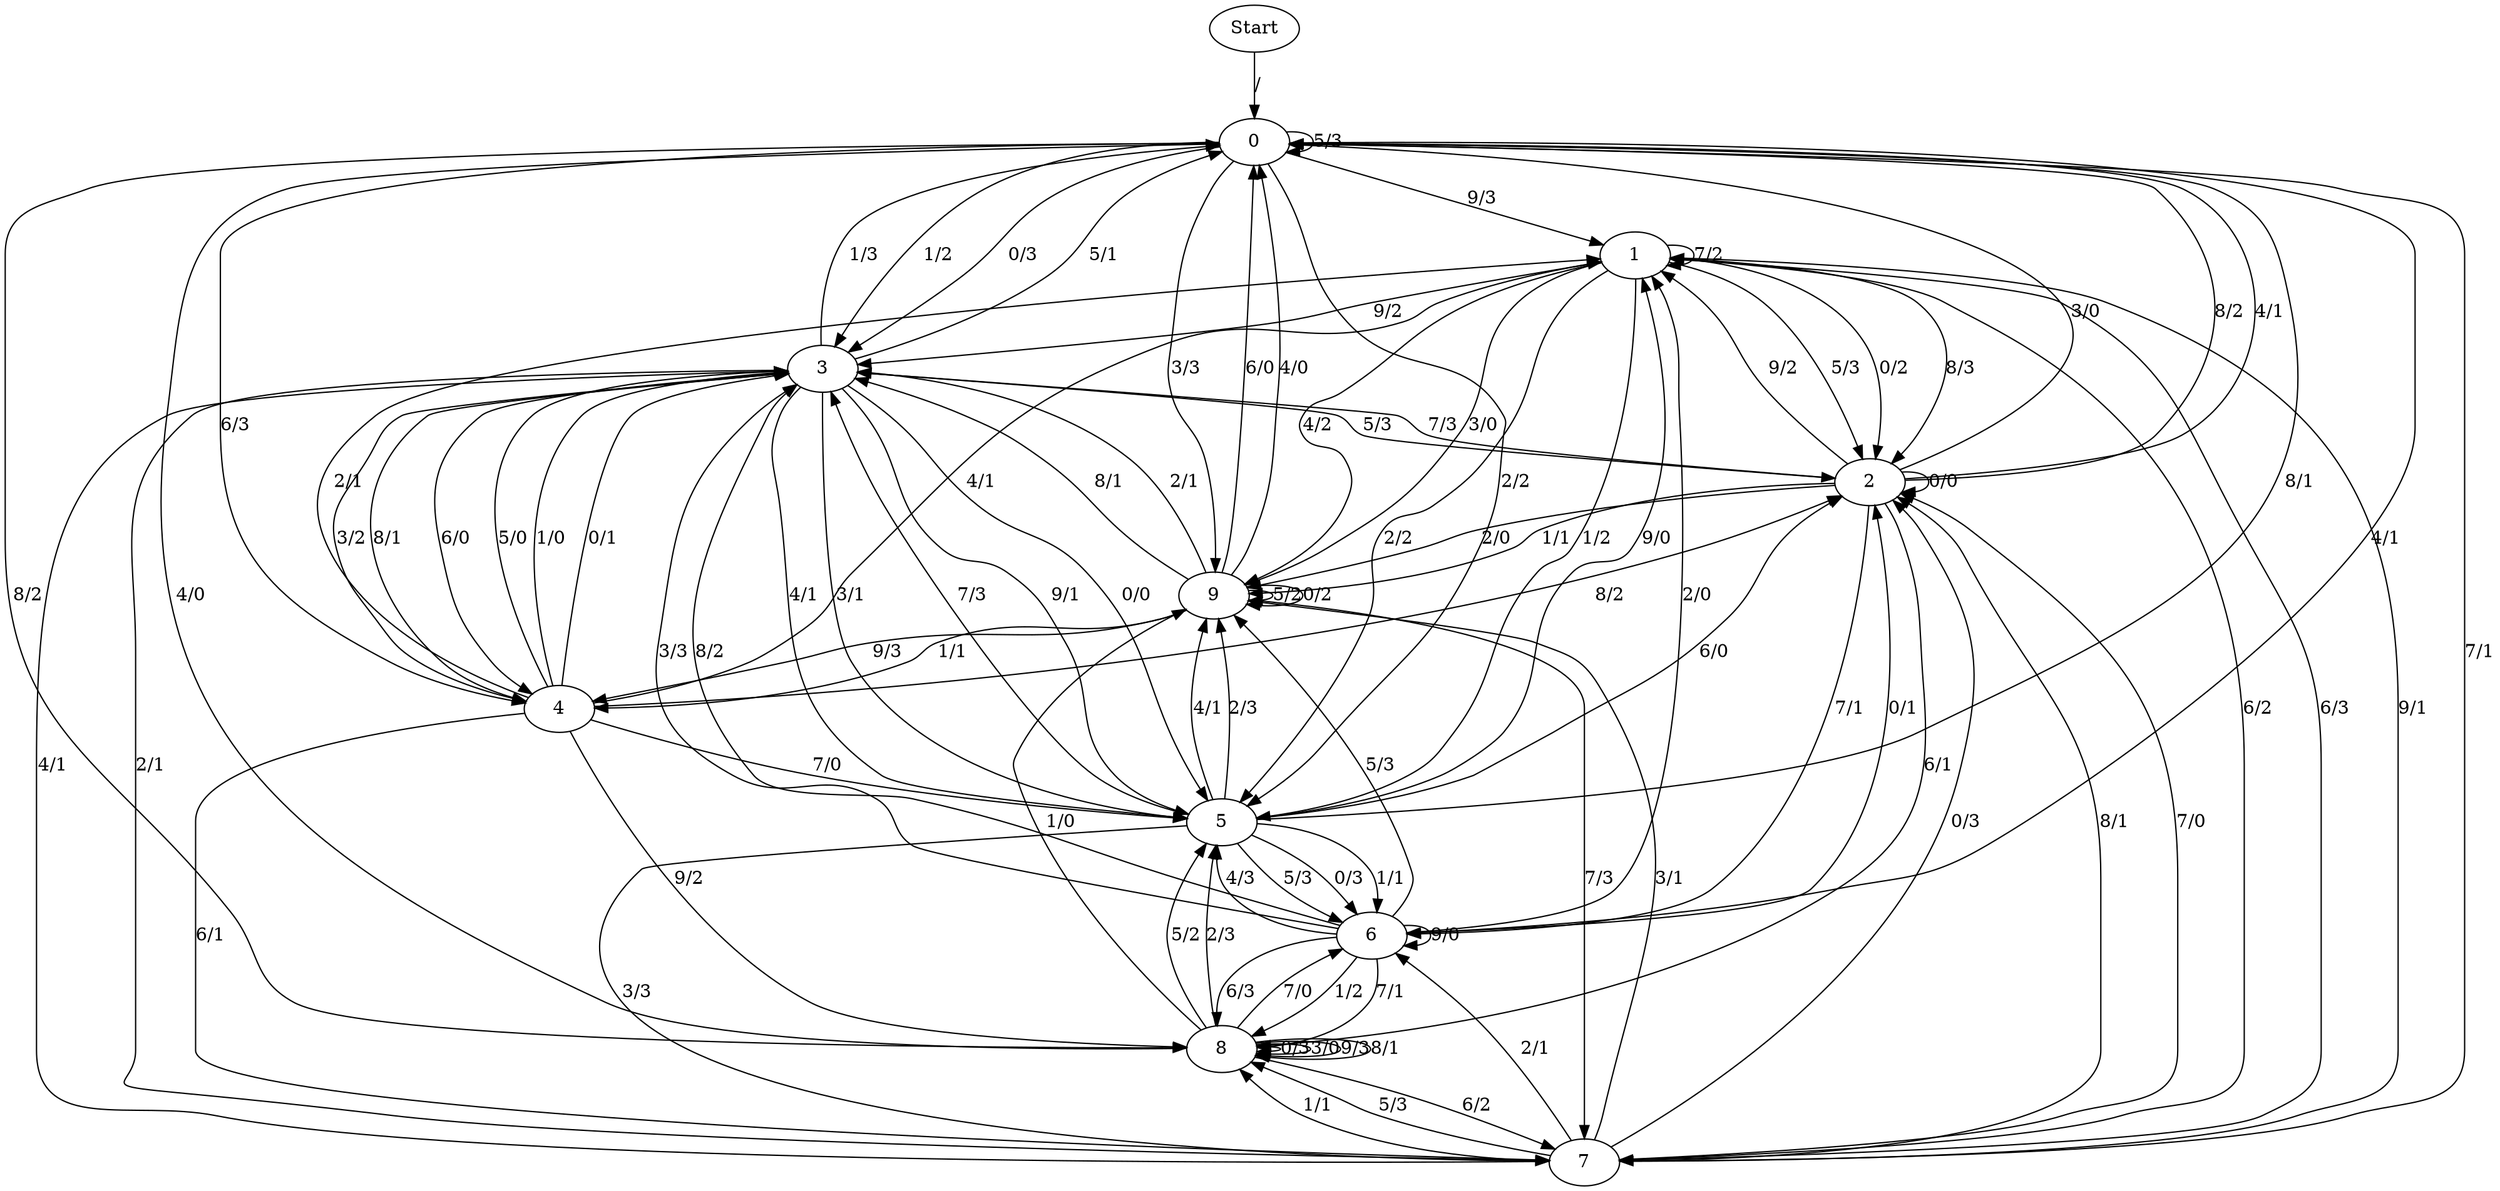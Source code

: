 digraph {
	Start -> 0 [label="/"]
	0 -> 1 [label="9/3"]
	0 -> 3 [label="1/2"]
	0 -> 7 [label="7/1"]
	0 -> 8 [label="8/2"]
	0 -> 0 [label="5/3"]
	0 -> 5 [label="2/2"]
	0 -> 4 [label="6/3"]
	0 -> 3 [label="0/3"]
	0 -> 6 [label="4/1"]
	0 -> 9 [label="3/3"]
	9 -> 3 [label="8/1"]
	9 -> 9 [label="5/2"]
	9 -> 3 [label="2/1"]
	9 -> 7 [label="7/3"]
	9 -> 9 [label="0/2"]
	9 -> 0 [label="6/0"]
	9 -> 0 [label="4/0"]
	9 -> 4 [label="1/1"]
	9 -> 4 [label="9/3"]
	3 -> 4 [label="8/1"]
	3 -> 5 [label="9/1"]
	3 -> 5 [label="0/0"]
	3 -> 0 [label="5/1"]
	3 -> 0 [label="1/3"]
	3 -> 5 [label="4/1"]
	3 -> 4 [label="6/0"]
	3 -> 5 [label="3/1"]
	3 -> 7 [label="2/1"]
	3 -> 2 [label="7/3"]
	7 -> 9 [label="3/1"]
	7 -> 8 [label="1/1"]
	7 -> 3 [label="4/1"]
	7 -> 1 [label="6/3"]
	7 -> 2 [label="0/3"]
	7 -> 8 [label="5/3"]
	7 -> 2 [label="8/1"]
	7 -> 6 [label="2/1"]
	7 -> 1 [label="9/1"]
	7 -> 2 [label="7/0"]
	8 -> 8 [label="0/3"]
	8 -> 8 [label="3/0"]
	8 -> 8 [label="9/3"]
	8 -> 5 [label="2/3"]
	8 -> 0 [label="4/0"]
	8 -> 8 [label="8/1"]
	8 -> 7 [label="6/2"]
	8 -> 6 [label="7/0"]
	8 -> 9 [label="1/0"]
	8 -> 5 [label="5/2"]
	5 -> 0 [label="8/1"]
	5 -> 6 [label="5/3"]
	5 -> 9 [label="2/3"]
	5 -> 7 [label="3/3"]
	5 -> 9 [label="4/1"]
	5 -> 3 [label="7/3"]
	5 -> 6 [label="0/3"]
	5 -> 6 [label="1/1"]
	5 -> 1 [label="9/0"]
	5 -> 2 [label="6/0"]
	6 -> 8 [label="6/3"]
	6 -> 3 [label="8/2"]
	6 -> 9 [label="5/3"]
	6 -> 5 [label="4/3"]
	6 -> 3 [label="3/3"]
	6 -> 8 [label="1/2"]
	6 -> 2 [label="0/1"]
	6 -> 6 [label="9/0"]
	6 -> 1 [label="2/0"]
	6 -> 8 [label="7/1"]
	1 -> 2 [label="8/3"]
	1 -> 9 [label="4/2"]
	1 -> 7 [label="6/2"]
	1 -> 2 [label="5/3"]
	1 -> 2 [label="0/2"]
	1 -> 5 [label="2/2"]
	1 -> 9 [label="3/0"]
	1 -> 3 [label="9/2"]
	1 -> 1 [label="7/2"]
	1 -> 5 [label="1/2"]
	2 -> 0 [label="8/2"]
	2 -> 1 [label="9/2"]
	2 -> 2 [label="0/0"]
	2 -> 9 [label="2/0"]
	2 -> 3 [label="5/3"]
	2 -> 0 [label="4/1"]
	2 -> 8 [label="6/1"]
	2 -> 9 [label="1/1"]
	2 -> 6 [label="7/1"]
	2 -> 0 [label="3/0"]
	4 -> 1 [label="4/1"]
	4 -> 3 [label="5/0"]
	4 -> 8 [label="9/2"]
	4 -> 3 [label="1/0"]
	4 -> 7 [label="6/1"]
	4 -> 2 [label="8/2"]
	4 -> 1 [label="2/1"]
	4 -> 3 [label="0/1"]
	4 -> 3 [label="3/2"]
	4 -> 5 [label="7/0"]
}
